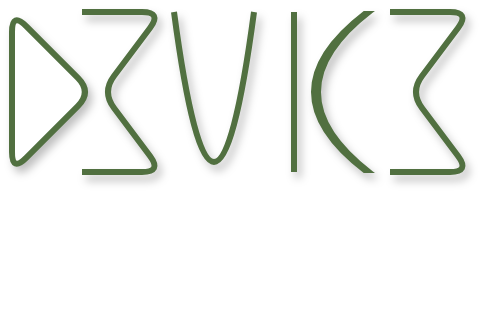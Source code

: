 <mxfile pages="1" version="11.2.5" type="github"><diagram id="W21kjCjBcw54PkJHCKSu" name="Page-1"><mxGraphModel dx="1422" dy="806" grid="1" gridSize="10" guides="1" tooltips="1" connect="1" arrows="1" fold="1" page="1" pageScale="1" pageWidth="850" pageHeight="1100" math="0" shadow="0"><root><mxCell id="0"/><mxCell id="1" parent="0"/><mxCell id="Hm2rXNlEBhApogHnTLwG-1" value="" style="group" vertex="1" connectable="0" parent="1"><mxGeometry x="100" y="90" width="229" height="150" as="geometry"/></mxCell><mxCell id="tKD3vwLSFtcub1kZ8sqg-1" value="" style="triangle;whiteSpace=wrap;html=1;rounded=1;strokeColor=#517040;shadow=1;comic=0;strokeWidth=3;" parent="Hm2rXNlEBhApogHnTLwG-1" vertex="1"><mxGeometry width="40" height="80" as="geometry"/></mxCell><mxCell id="tKD3vwLSFtcub1kZ8sqg-4" value="" style="endArrow=none;html=1;curved=1;strokeColor=#517040;shadow=1;comic=0;strokeWidth=3;" parent="Hm2rXNlEBhApogHnTLwG-1" edge="1"><mxGeometry width="50" height="50" relative="1" as="geometry"><mxPoint x="81" as="sourcePoint"/><mxPoint x="121" as="targetPoint"/><Array as="points"><mxPoint x="101" y="150"/></Array></mxGeometry></mxCell><mxCell id="tKD3vwLSFtcub1kZ8sqg-5" value="" style="endArrow=none;html=1;strokeWidth=3;fillColor=#d5e8d4;strokeColor=#517040;shadow=1;comic=0;" parent="Hm2rXNlEBhApogHnTLwG-1" edge="1"><mxGeometry width="50" height="50" relative="1" as="geometry"><mxPoint x="141" y="80" as="sourcePoint"/><mxPoint x="141" as="targetPoint"/></mxGeometry></mxCell><mxCell id="tKD3vwLSFtcub1kZ8sqg-6" value="" style="endArrow=none;html=1;strokeColor=#517040;shadow=1;comic=0;strokeWidth=3;" parent="Hm2rXNlEBhApogHnTLwG-1" edge="1"><mxGeometry width="50" height="50" relative="1" as="geometry"><mxPoint x="189" y="80" as="sourcePoint"/><mxPoint x="189" as="targetPoint"/><Array as="points"><mxPoint x="229" y="80"/><mxPoint x="199" y="40"/><mxPoint x="229"/></Array></mxGeometry></mxCell><mxCell id="tKD3vwLSFtcub1kZ8sqg-7" value="" style="endArrow=none;html=1;strokeColor=#517040;shadow=1;comic=0;strokeWidth=3;" parent="Hm2rXNlEBhApogHnTLwG-1" edge="1"><mxGeometry width="50" height="50" relative="1" as="geometry"><mxPoint x="35" y="80" as="sourcePoint"/><mxPoint x="35" as="targetPoint"/><Array as="points"><mxPoint x="75" y="80"/><mxPoint x="45" y="40"/><mxPoint x="75"/></Array></mxGeometry></mxCell><mxCell id="JPppOdnV444SuDeU7xFQ-1" value="" style="shape=dataStorage;whiteSpace=wrap;html=1;size=0.867;fillColor=#517040;strokeColor=#517040;shadow=1;" parent="Hm2rXNlEBhApogHnTLwG-1" vertex="1"><mxGeometry x="150" width="30" height="80" as="geometry"/></mxCell></root></mxGraphModel></diagram></mxfile>
